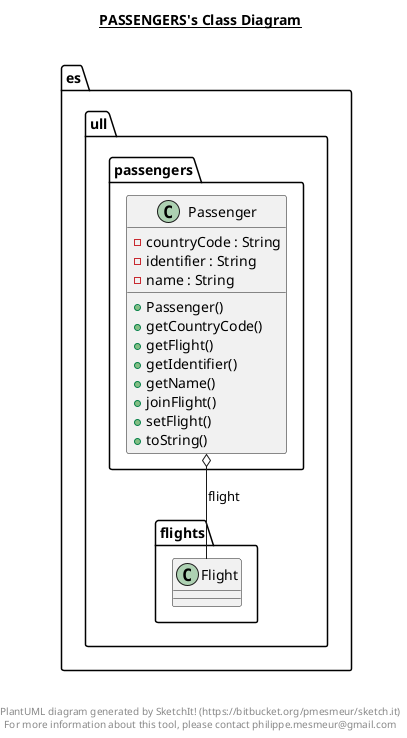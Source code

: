 @startuml

title __PASSENGERS's Class Diagram__\n

  namespace es.ull.passengers {
    class es.ull.passengers.Passenger {
        - countryCode : String
        - identifier : String
        - name : String
        + Passenger()
        + getCountryCode()
        + getFlight()
        + getIdentifier()
        + getName()
        + joinFlight()
        + setFlight()
        + toString()
    }
  }
  

  es.ull.passengers.Passenger o-- es.ull.flights.Flight : flight


right footer


PlantUML diagram generated by SketchIt! (https://bitbucket.org/pmesmeur/sketch.it)
For more information about this tool, please contact philippe.mesmeur@gmail.com
endfooter

@enduml
